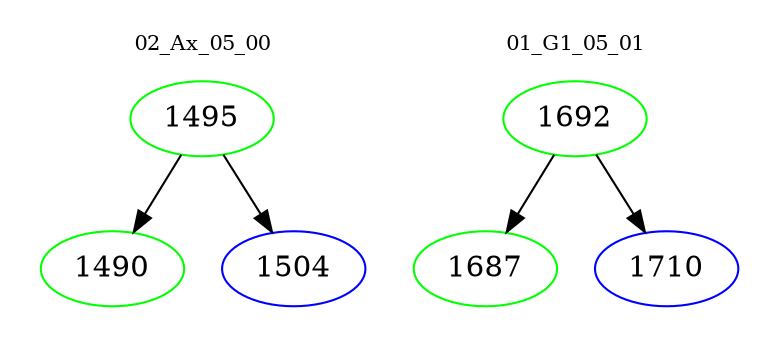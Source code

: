 digraph{
subgraph cluster_0 {
color = white
label = "02_Ax_05_00";
fontsize=10;
T0_1495 [label="1495", color="green"]
T0_1495 -> T0_1490 [color="black"]
T0_1490 [label="1490", color="green"]
T0_1495 -> T0_1504 [color="black"]
T0_1504 [label="1504", color="blue"]
}
subgraph cluster_1 {
color = white
label = "01_G1_05_01";
fontsize=10;
T1_1692 [label="1692", color="green"]
T1_1692 -> T1_1687 [color="black"]
T1_1687 [label="1687", color="green"]
T1_1692 -> T1_1710 [color="black"]
T1_1710 [label="1710", color="blue"]
}
}
